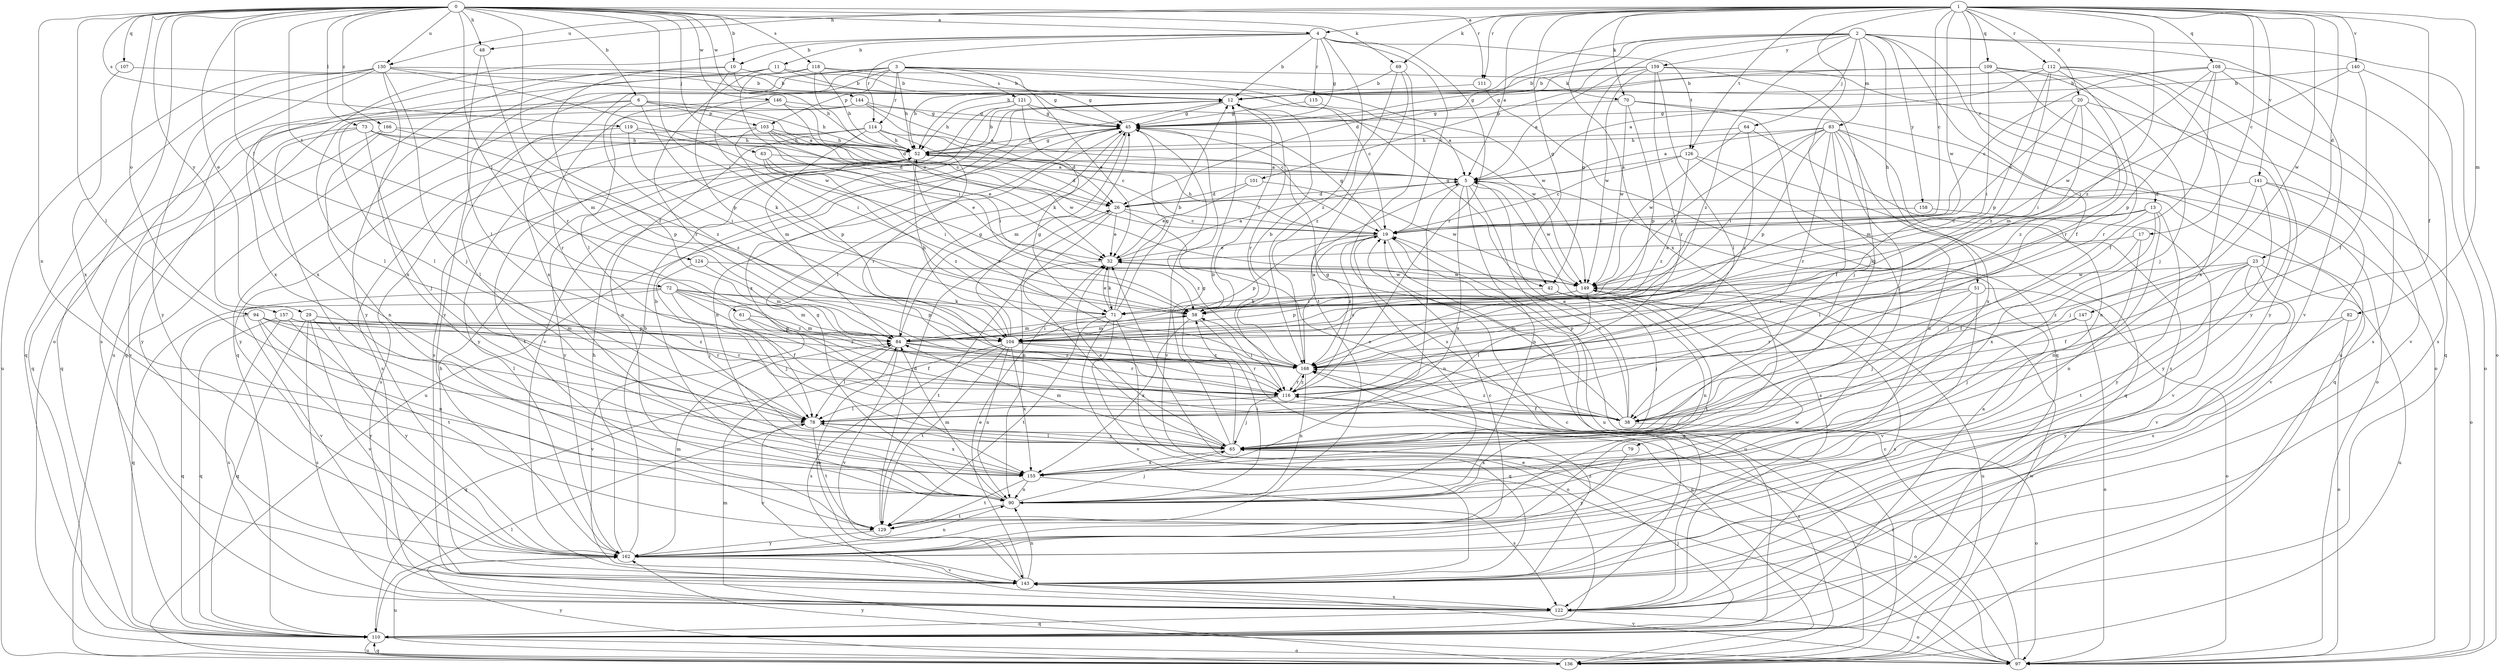 strict digraph  {
0;
1;
2;
3;
4;
5;
6;
10;
11;
12;
13;
17;
19;
20;
23;
26;
29;
32;
38;
42;
45;
48;
51;
52;
58;
61;
63;
64;
65;
69;
70;
71;
72;
73;
78;
79;
82;
83;
84;
90;
94;
97;
101;
103;
104;
107;
108;
109;
110;
111;
112;
114;
115;
116;
118;
119;
121;
122;
124;
126;
129;
130;
136;
140;
141;
143;
144;
146;
147;
149;
155;
157;
158;
159;
162;
166;
168;
0 -> 4  [label=a];
0 -> 6  [label=b];
0 -> 10  [label=b];
0 -> 29  [label=e];
0 -> 38  [label=f];
0 -> 48  [label=h];
0 -> 58  [label=i];
0 -> 61  [label=j];
0 -> 63  [label=j];
0 -> 69  [label=k];
0 -> 72  [label=l];
0 -> 73  [label=l];
0 -> 78  [label=l];
0 -> 90  [label=n];
0 -> 94  [label=o];
0 -> 97  [label=o];
0 -> 107  [label=q];
0 -> 111  [label=r];
0 -> 118  [label=s];
0 -> 119  [label=s];
0 -> 124  [label=t];
0 -> 130  [label=u];
0 -> 144  [label=w];
0 -> 146  [label=w];
0 -> 157  [label=y];
0 -> 166  [label=z];
1 -> 4  [label=a];
1 -> 5  [label=a];
1 -> 13  [label=c];
1 -> 17  [label=c];
1 -> 19  [label=c];
1 -> 20  [label=d];
1 -> 23  [label=d];
1 -> 38  [label=f];
1 -> 42  [label=g];
1 -> 48  [label=h];
1 -> 69  [label=k];
1 -> 70  [label=k];
1 -> 79  [label=m];
1 -> 82  [label=m];
1 -> 108  [label=q];
1 -> 109  [label=q];
1 -> 111  [label=r];
1 -> 112  [label=r];
1 -> 126  [label=t];
1 -> 130  [label=u];
1 -> 140  [label=v];
1 -> 141  [label=v];
1 -> 147  [label=w];
1 -> 149  [label=w];
1 -> 155  [label=x];
1 -> 168  [label=z];
2 -> 26  [label=d];
2 -> 38  [label=f];
2 -> 42  [label=g];
2 -> 51  [label=h];
2 -> 52  [label=h];
2 -> 64  [label=j];
2 -> 83  [label=m];
2 -> 97  [label=o];
2 -> 101  [label=p];
2 -> 136  [label=u];
2 -> 143  [label=v];
2 -> 158  [label=y];
2 -> 159  [label=y];
2 -> 168  [label=z];
3 -> 32  [label=e];
3 -> 42  [label=g];
3 -> 52  [label=h];
3 -> 70  [label=k];
3 -> 78  [label=l];
3 -> 103  [label=p];
3 -> 110  [label=q];
3 -> 114  [label=r];
3 -> 121  [label=s];
3 -> 149  [label=w];
3 -> 155  [label=x];
3 -> 162  [label=y];
4 -> 10  [label=b];
4 -> 11  [label=b];
4 -> 12  [label=b];
4 -> 19  [label=c];
4 -> 45  [label=g];
4 -> 114  [label=r];
4 -> 115  [label=r];
4 -> 116  [label=r];
4 -> 126  [label=t];
4 -> 136  [label=u];
4 -> 168  [label=z];
5 -> 26  [label=d];
5 -> 78  [label=l];
5 -> 90  [label=n];
5 -> 122  [label=s];
5 -> 136  [label=u];
5 -> 149  [label=w];
5 -> 155  [label=x];
6 -> 5  [label=a];
6 -> 52  [label=h];
6 -> 71  [label=k];
6 -> 78  [label=l];
6 -> 103  [label=p];
6 -> 110  [label=q];
6 -> 168  [label=z];
10 -> 12  [label=b];
10 -> 45  [label=g];
10 -> 84  [label=m];
10 -> 104  [label=p];
10 -> 155  [label=x];
11 -> 12  [label=b];
11 -> 45  [label=g];
11 -> 110  [label=q];
11 -> 116  [label=r];
11 -> 162  [label=y];
12 -> 45  [label=g];
12 -> 58  [label=i];
12 -> 116  [label=r];
12 -> 155  [label=x];
13 -> 19  [label=c];
13 -> 65  [label=j];
13 -> 71  [label=k];
13 -> 78  [label=l];
13 -> 90  [label=n];
13 -> 155  [label=x];
13 -> 162  [label=y];
17 -> 32  [label=e];
17 -> 38  [label=f];
17 -> 90  [label=n];
19 -> 32  [label=e];
19 -> 45  [label=g];
19 -> 52  [label=h];
19 -> 90  [label=n];
19 -> 104  [label=p];
19 -> 110  [label=q];
19 -> 136  [label=u];
19 -> 168  [label=z];
20 -> 19  [label=c];
20 -> 45  [label=g];
20 -> 58  [label=i];
20 -> 84  [label=m];
20 -> 143  [label=v];
20 -> 168  [label=z];
23 -> 38  [label=f];
23 -> 122  [label=s];
23 -> 129  [label=t];
23 -> 136  [label=u];
23 -> 143  [label=v];
23 -> 149  [label=w];
23 -> 168  [label=z];
26 -> 19  [label=c];
26 -> 32  [label=e];
26 -> 65  [label=j];
26 -> 90  [label=n];
26 -> 168  [label=z];
29 -> 104  [label=p];
29 -> 110  [label=q];
29 -> 122  [label=s];
29 -> 143  [label=v];
29 -> 162  [label=y];
29 -> 168  [label=z];
32 -> 5  [label=a];
32 -> 71  [label=k];
32 -> 129  [label=t];
32 -> 149  [label=w];
38 -> 5  [label=a];
38 -> 19  [label=c];
38 -> 32  [label=e];
38 -> 45  [label=g];
38 -> 97  [label=o];
38 -> 168  [label=z];
42 -> 65  [label=j];
42 -> 71  [label=k];
42 -> 90  [label=n];
42 -> 129  [label=t];
45 -> 52  [label=h];
45 -> 78  [label=l];
45 -> 84  [label=m];
45 -> 90  [label=n];
45 -> 136  [label=u];
45 -> 143  [label=v];
48 -> 78  [label=l];
48 -> 116  [label=r];
51 -> 58  [label=i];
51 -> 65  [label=j];
51 -> 97  [label=o];
51 -> 116  [label=r];
51 -> 143  [label=v];
52 -> 5  [label=a];
52 -> 12  [label=b];
52 -> 26  [label=d];
52 -> 45  [label=g];
52 -> 122  [label=s];
52 -> 129  [label=t];
52 -> 162  [label=y];
52 -> 168  [label=z];
58 -> 84  [label=m];
58 -> 136  [label=u];
58 -> 155  [label=x];
61 -> 38  [label=f];
61 -> 84  [label=m];
61 -> 143  [label=v];
63 -> 5  [label=a];
63 -> 32  [label=e];
63 -> 58  [label=i];
63 -> 168  [label=z];
64 -> 52  [label=h];
64 -> 122  [label=s];
64 -> 149  [label=w];
64 -> 168  [label=z];
65 -> 12  [label=b];
65 -> 32  [label=e];
65 -> 45  [label=g];
65 -> 78  [label=l];
65 -> 84  [label=m];
65 -> 97  [label=o];
65 -> 155  [label=x];
69 -> 12  [label=b];
69 -> 122  [label=s];
69 -> 129  [label=t];
69 -> 168  [label=z];
70 -> 45  [label=g];
70 -> 65  [label=j];
70 -> 97  [label=o];
70 -> 104  [label=p];
70 -> 149  [label=w];
71 -> 12  [label=b];
71 -> 32  [label=e];
71 -> 45  [label=g];
71 -> 84  [label=m];
71 -> 97  [label=o];
71 -> 110  [label=q];
71 -> 129  [label=t];
71 -> 143  [label=v];
72 -> 38  [label=f];
72 -> 65  [label=j];
72 -> 71  [label=k];
72 -> 84  [label=m];
72 -> 104  [label=p];
72 -> 110  [label=q];
72 -> 143  [label=v];
72 -> 168  [label=z];
73 -> 32  [label=e];
73 -> 52  [label=h];
73 -> 65  [label=j];
73 -> 104  [label=p];
73 -> 129  [label=t];
73 -> 162  [label=y];
78 -> 65  [label=j];
78 -> 129  [label=t];
78 -> 143  [label=v];
78 -> 155  [label=x];
79 -> 155  [label=x];
79 -> 162  [label=y];
82 -> 97  [label=o];
82 -> 104  [label=p];
82 -> 162  [label=y];
83 -> 5  [label=a];
83 -> 38  [label=f];
83 -> 52  [label=h];
83 -> 58  [label=i];
83 -> 65  [label=j];
83 -> 71  [label=k];
83 -> 90  [label=n];
83 -> 104  [label=p];
83 -> 110  [label=q];
83 -> 116  [label=r];
83 -> 155  [label=x];
84 -> 45  [label=g];
84 -> 58  [label=i];
84 -> 78  [label=l];
84 -> 116  [label=r];
84 -> 143  [label=v];
84 -> 168  [label=z];
90 -> 12  [label=b];
90 -> 45  [label=g];
90 -> 58  [label=i];
90 -> 65  [label=j];
90 -> 84  [label=m];
90 -> 129  [label=t];
94 -> 78  [label=l];
94 -> 84  [label=m];
94 -> 90  [label=n];
94 -> 110  [label=q];
94 -> 116  [label=r];
94 -> 162  [label=y];
97 -> 19  [label=c];
97 -> 32  [label=e];
97 -> 116  [label=r];
97 -> 143  [label=v];
97 -> 162  [label=y];
101 -> 26  [label=d];
101 -> 32  [label=e];
101 -> 149  [label=w];
103 -> 19  [label=c];
103 -> 52  [label=h];
103 -> 58  [label=i];
103 -> 104  [label=p];
103 -> 149  [label=w];
103 -> 162  [label=y];
104 -> 45  [label=g];
104 -> 52  [label=h];
104 -> 90  [label=n];
104 -> 110  [label=q];
104 -> 116  [label=r];
104 -> 122  [label=s];
104 -> 129  [label=t];
104 -> 155  [label=x];
104 -> 168  [label=z];
107 -> 12  [label=b];
107 -> 155  [label=x];
108 -> 12  [label=b];
108 -> 19  [label=c];
108 -> 38  [label=f];
108 -> 104  [label=p];
108 -> 110  [label=q];
108 -> 122  [label=s];
108 -> 149  [label=w];
109 -> 12  [label=b];
109 -> 45  [label=g];
109 -> 58  [label=i];
109 -> 65  [label=j];
109 -> 116  [label=r];
109 -> 162  [label=y];
110 -> 5  [label=a];
110 -> 65  [label=j];
110 -> 78  [label=l];
110 -> 97  [label=o];
110 -> 136  [label=u];
111 -> 52  [label=h];
111 -> 110  [label=q];
112 -> 5  [label=a];
112 -> 12  [label=b];
112 -> 104  [label=p];
112 -> 116  [label=r];
112 -> 122  [label=s];
112 -> 155  [label=x];
112 -> 162  [label=y];
112 -> 168  [label=z];
114 -> 26  [label=d];
114 -> 52  [label=h];
114 -> 84  [label=m];
114 -> 90  [label=n];
114 -> 116  [label=r];
114 -> 122  [label=s];
114 -> 162  [label=y];
115 -> 5  [label=a];
115 -> 45  [label=g];
116 -> 19  [label=c];
116 -> 38  [label=f];
116 -> 58  [label=i];
116 -> 65  [label=j];
116 -> 78  [label=l];
116 -> 168  [label=z];
118 -> 12  [label=b];
118 -> 19  [label=c];
118 -> 32  [label=e];
118 -> 52  [label=h];
118 -> 58  [label=i];
118 -> 155  [label=x];
119 -> 26  [label=d];
119 -> 52  [label=h];
119 -> 58  [label=i];
119 -> 78  [label=l];
121 -> 45  [label=g];
121 -> 52  [label=h];
121 -> 71  [label=k];
121 -> 122  [label=s];
121 -> 143  [label=v];
121 -> 149  [label=w];
122 -> 19  [label=c];
122 -> 97  [label=o];
122 -> 110  [label=q];
124 -> 65  [label=j];
124 -> 84  [label=m];
124 -> 149  [label=w];
126 -> 5  [label=a];
126 -> 19  [label=c];
126 -> 90  [label=n];
126 -> 110  [label=q];
126 -> 168  [label=z];
129 -> 26  [label=d];
129 -> 162  [label=y];
130 -> 12  [label=b];
130 -> 52  [label=h];
130 -> 65  [label=j];
130 -> 110  [label=q];
130 -> 122  [label=s];
130 -> 136  [label=u];
130 -> 149  [label=w];
130 -> 155  [label=x];
130 -> 162  [label=y];
136 -> 84  [label=m];
136 -> 110  [label=q];
136 -> 149  [label=w];
136 -> 162  [label=y];
136 -> 168  [label=z];
140 -> 12  [label=b];
140 -> 38  [label=f];
140 -> 58  [label=i];
140 -> 97  [label=o];
141 -> 26  [label=d];
141 -> 65  [label=j];
141 -> 97  [label=o];
141 -> 143  [label=v];
141 -> 162  [label=y];
143 -> 32  [label=e];
143 -> 52  [label=h];
143 -> 84  [label=m];
143 -> 90  [label=n];
143 -> 122  [label=s];
143 -> 168  [label=z];
144 -> 5  [label=a];
144 -> 19  [label=c];
144 -> 45  [label=g];
144 -> 78  [label=l];
144 -> 116  [label=r];
146 -> 19  [label=c];
146 -> 26  [label=d];
146 -> 45  [label=g];
146 -> 58  [label=i];
146 -> 110  [label=q];
147 -> 65  [label=j];
147 -> 84  [label=m];
147 -> 97  [label=o];
149 -> 58  [label=i];
149 -> 78  [label=l];
149 -> 104  [label=p];
149 -> 122  [label=s];
149 -> 136  [label=u];
155 -> 90  [label=n];
155 -> 122  [label=s];
155 -> 129  [label=t];
157 -> 104  [label=p];
157 -> 110  [label=q];
157 -> 116  [label=r];
157 -> 122  [label=s];
157 -> 129  [label=t];
157 -> 168  [label=z];
158 -> 19  [label=c];
158 -> 143  [label=v];
159 -> 5  [label=a];
159 -> 12  [label=b];
159 -> 45  [label=g];
159 -> 65  [label=j];
159 -> 78  [label=l];
159 -> 97  [label=o];
159 -> 116  [label=r];
159 -> 149  [label=w];
162 -> 12  [label=b];
162 -> 19  [label=c];
162 -> 52  [label=h];
162 -> 84  [label=m];
162 -> 90  [label=n];
162 -> 136  [label=u];
162 -> 143  [label=v];
162 -> 149  [label=w];
166 -> 52  [label=h];
166 -> 90  [label=n];
166 -> 143  [label=v];
166 -> 168  [label=z];
168 -> 5  [label=a];
168 -> 12  [label=b];
168 -> 90  [label=n];
168 -> 116  [label=r];
}

